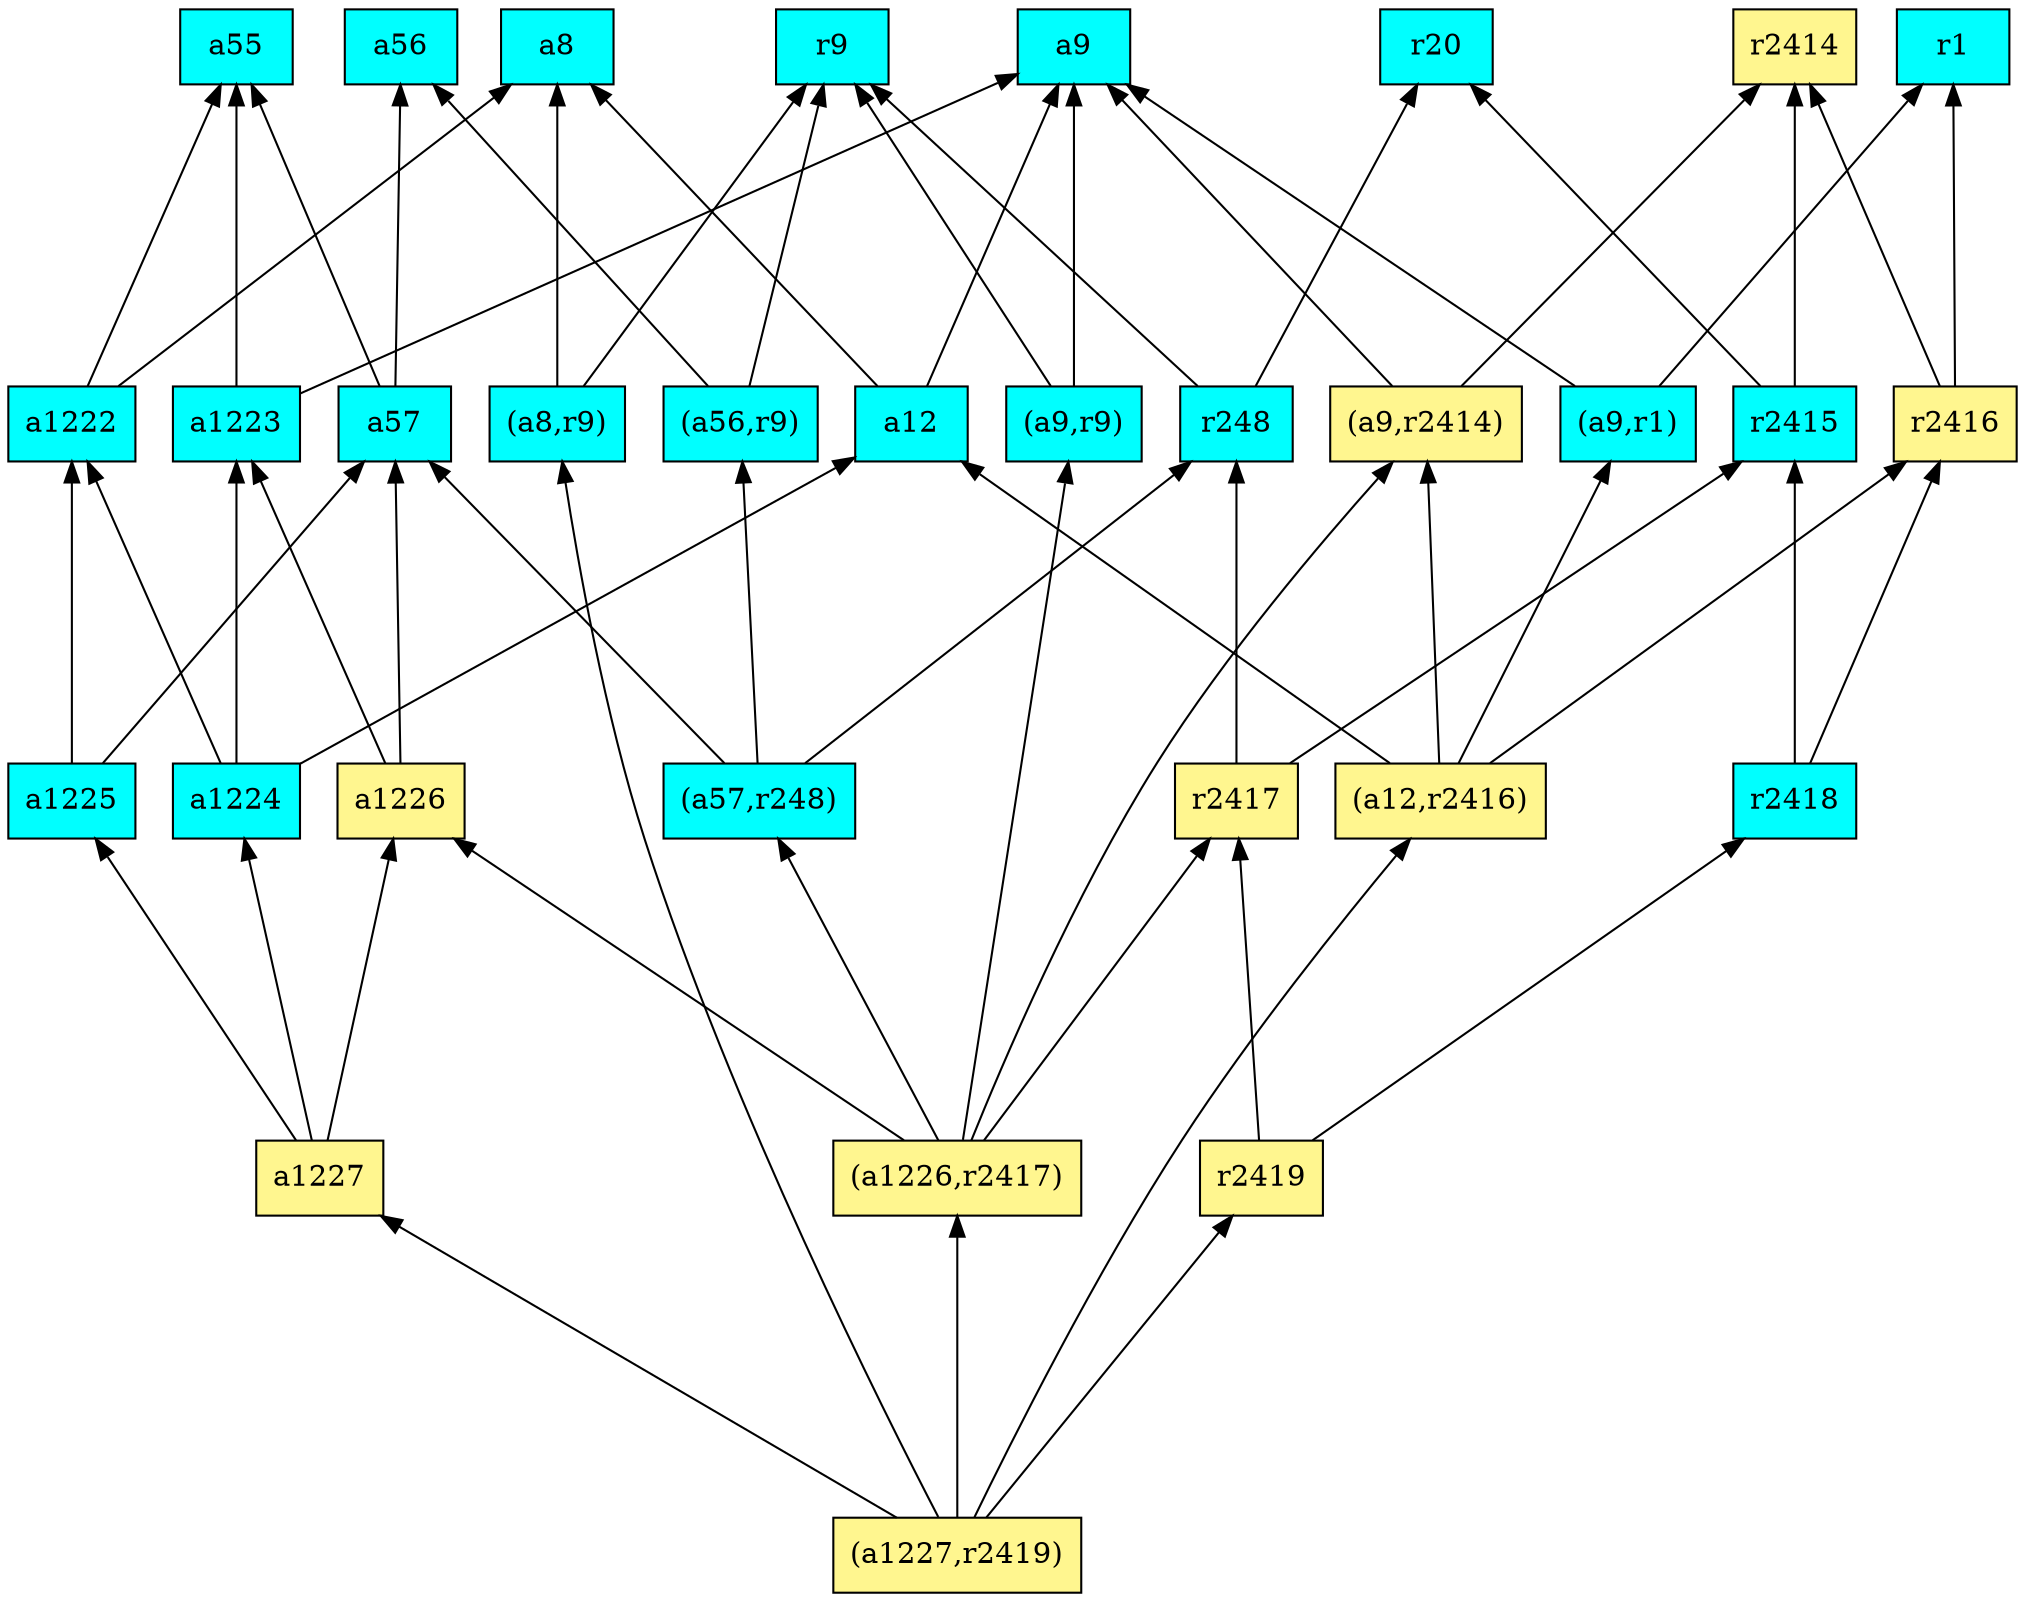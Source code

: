 digraph G {
rankdir=BT;ranksep="2.0";
"(a1226,r2417)" [shape=record,fillcolor=khaki1,style=filled,label="{(a1226,r2417)}"];
"a1226" [shape=record,fillcolor=khaki1,style=filled,label="{a1226}"];
"(a9,r9)" [shape=record,fillcolor=cyan,style=filled,label="{(a9,r9)}"];
"a8" [shape=record,fillcolor=cyan,style=filled,label="{a8}"];
"(a8,r9)" [shape=record,fillcolor=cyan,style=filled,label="{(a8,r9)}"];
"a57" [shape=record,fillcolor=cyan,style=filled,label="{a57}"];
"(a12,r2416)" [shape=record,fillcolor=khaki1,style=filled,label="{(a12,r2416)}"];
"r2415" [shape=record,fillcolor=cyan,style=filled,label="{r2415}"];
"r2416" [shape=record,fillcolor=khaki1,style=filled,label="{r2416}"];
"r9" [shape=record,fillcolor=cyan,style=filled,label="{r9}"];
"(a9,r2414)" [shape=record,fillcolor=khaki1,style=filled,label="{(a9,r2414)}"];
"r2419" [shape=record,fillcolor=khaki1,style=filled,label="{r2419}"];
"(a1227,r2419)" [shape=record,fillcolor=khaki1,style=filled,label="{(a1227,r2419)}"];
"(a57,r248)" [shape=record,fillcolor=cyan,style=filled,label="{(a57,r248)}"];
"(a56,r9)" [shape=record,fillcolor=cyan,style=filled,label="{(a56,r9)}"];
"a55" [shape=record,fillcolor=cyan,style=filled,label="{a55}"];
"a9" [shape=record,fillcolor=cyan,style=filled,label="{a9}"];
"r2414" [shape=record,fillcolor=khaki1,style=filled,label="{r2414}"];
"(a9,r1)" [shape=record,fillcolor=cyan,style=filled,label="{(a9,r1)}"];
"a1225" [shape=record,fillcolor=cyan,style=filled,label="{a1225}"];
"a1224" [shape=record,fillcolor=cyan,style=filled,label="{a1224}"];
"a56" [shape=record,fillcolor=cyan,style=filled,label="{a56}"];
"r2417" [shape=record,fillcolor=khaki1,style=filled,label="{r2417}"];
"a1222" [shape=record,fillcolor=cyan,style=filled,label="{a1222}"];
"r2418" [shape=record,fillcolor=cyan,style=filled,label="{r2418}"];
"a1223" [shape=record,fillcolor=cyan,style=filled,label="{a1223}"];
"r248" [shape=record,fillcolor=cyan,style=filled,label="{r248}"];
"a1227" [shape=record,fillcolor=khaki1,style=filled,label="{a1227}"];
"r20" [shape=record,fillcolor=cyan,style=filled,label="{r20}"];
"r1" [shape=record,fillcolor=cyan,style=filled,label="{r1}"];
"a12" [shape=record,fillcolor=cyan,style=filled,label="{a12}"];
"(a1226,r2417)" -> "a1226"
"(a1226,r2417)" -> "(a9,r9)"
"(a1226,r2417)" -> "r2417"
"(a1226,r2417)" -> "(a57,r248)"
"(a1226,r2417)" -> "(a9,r2414)"
"a1226" -> "a57"
"a1226" -> "a1223"
"(a9,r9)" -> "r9"
"(a9,r9)" -> "a9"
"(a8,r9)" -> "r9"
"(a8,r9)" -> "a8"
"a57" -> "a56"
"a57" -> "a55"
"(a12,r2416)" -> "r2416"
"(a12,r2416)" -> "a12"
"(a12,r2416)" -> "(a9,r2414)"
"(a12,r2416)" -> "(a9,r1)"
"r2415" -> "r20"
"r2415" -> "r2414"
"r2416" -> "r1"
"r2416" -> "r2414"
"(a9,r2414)" -> "a9"
"(a9,r2414)" -> "r2414"
"r2419" -> "r2417"
"r2419" -> "r2418"
"(a1227,r2419)" -> "(a1226,r2417)"
"(a1227,r2419)" -> "(a8,r9)"
"(a1227,r2419)" -> "a1227"
"(a1227,r2419)" -> "(a12,r2416)"
"(a1227,r2419)" -> "r2419"
"(a57,r248)" -> "a57"
"(a57,r248)" -> "(a56,r9)"
"(a57,r248)" -> "r248"
"(a56,r9)" -> "r9"
"(a56,r9)" -> "a56"
"(a9,r1)" -> "r1"
"(a9,r1)" -> "a9"
"a1225" -> "a1222"
"a1225" -> "a57"
"a1224" -> "a1222"
"a1224" -> "a1223"
"a1224" -> "a12"
"r2417" -> "r248"
"r2417" -> "r2415"
"a1222" -> "a8"
"a1222" -> "a55"
"r2418" -> "r2415"
"r2418" -> "r2416"
"a1223" -> "a55"
"a1223" -> "a9"
"r248" -> "r9"
"r248" -> "r20"
"a1227" -> "a1225"
"a1227" -> "a1226"
"a1227" -> "a1224"
"a12" -> "a8"
"a12" -> "a9"
}